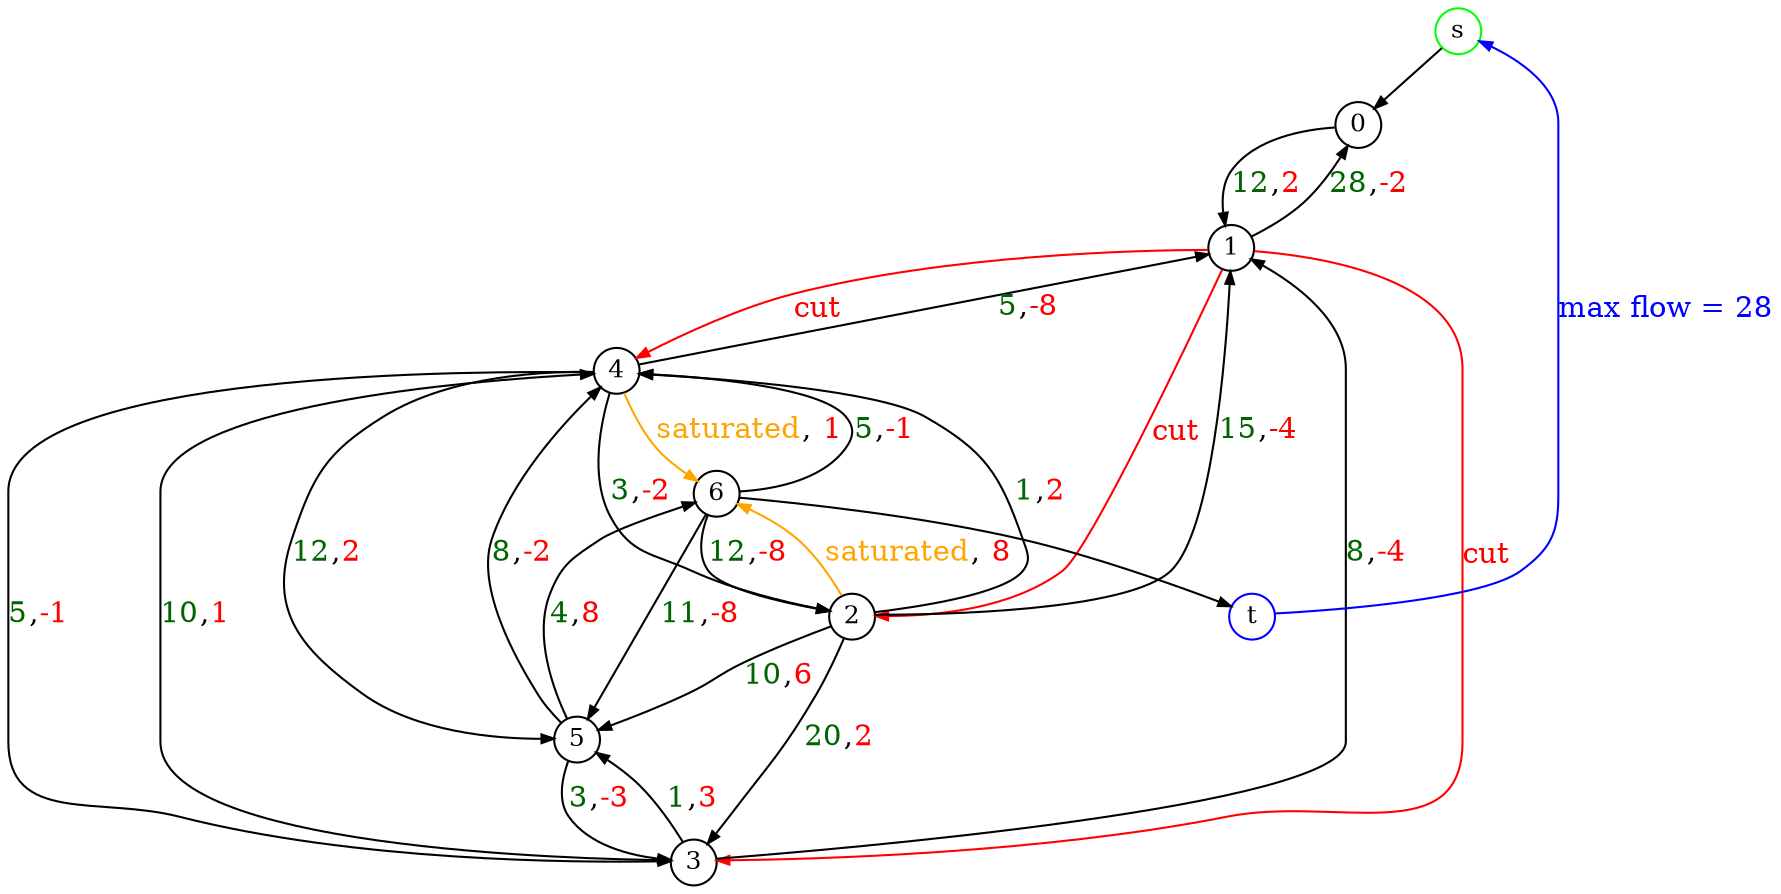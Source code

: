 digraph G {
    graph [nodesep="0.3", ranksep="0.3",fontsize=12]
    node [shape=circle,fixedsize=true,width=.3,height=.3,fontsize=12]
    edge [arrowsize=0.6]
	s -> 0
	0 -> 1 [label=<<font color="darkgreen">12</font>,<font color="red">2</font>>]
	1 -> 0 [label=<<font color="darkgreen">28</font>,<font color="red">-2</font>>]
	2 -> 1 [label=<<font color="darkgreen">15</font>,<font color="red">-4</font>>]
	2 -> 3 [label=<<font color="darkgreen">20</font>,<font color="red">2</font>>]
	2 -> 4 [label=<<font color="darkgreen">1</font>,<font color="red">2</font>>]
	2 -> 5 [label=<<font color="darkgreen">10</font>,<font color="red">6</font>>]
	2 -> 6 [color=orange, label=<<font color="orange">saturated</font>, <font color="red">8</font>>]
	3 -> 1 [label=<<font color="darkgreen">8</font>,<font color="red">-4</font>>]
	3 -> 4 [label=<<font color="darkgreen">10</font>,<font color="red">1</font>>]
	3 -> 5 [label=<<font color="darkgreen">1</font>,<font color="red">3</font>>]
	4 -> 1 [label=<<font color="darkgreen">5</font>,<font color="red">-8</font>>]
	4 -> 2 [label=<<font color="darkgreen">3</font>,<font color="red">-2</font>>]
	4 -> 3 [label=<<font color="darkgreen">5</font>,<font color="red">-1</font>>]
	4 -> 5 [label=<<font color="darkgreen">12</font>,<font color="red">2</font>>]
	4 -> 6 [color=orange, label=<<font color="orange">saturated</font>, <font color="red">1</font>>]
	5 -> 3 [label=<<font color="darkgreen">3</font>,<font color="red">-3</font>>]
	5 -> 4 [label=<<font color="darkgreen">8</font>,<font color="red">-2</font>>]
	5 -> 6 [label=<<font color="darkgreen">4</font>,<font color="red">8</font>>]
	6 -> 2 [label=<<font color="darkgreen">12</font>,<font color="red">-8</font>>]
	6 -> 4 [label=<<font color="darkgreen">5</font>,<font color="red">-1</font>>]
	6 -> 5 [label=<<font color="darkgreen">11</font>,<font color="red">-8</font>>]
	1 -> 3 [color=red, label=<<font color="red">cut</font>>]
	1 -> 2 [color=red, label=<<font color="red">cut</font>>]
	1 -> 4 [color=red, label=<<font color="red">cut</font>>]
	6 -> t 
	t -> s [color=blue label=<<font color="blue">max flow = 28</font>>]
	s [color=green]
	t [color=blue]
}